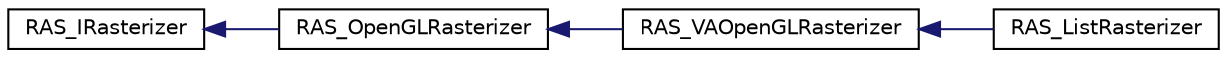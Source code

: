 digraph G
{
  edge [fontname="Helvetica",fontsize="10",labelfontname="Helvetica",labelfontsize="10"];
  node [fontname="Helvetica",fontsize="10",shape=record];
  rankdir=LR;
  Node1 [label="RAS_IRasterizer",height=0.2,width=0.4,color="black", fillcolor="white", style="filled",URL="$d3/d64/classRAS__IRasterizer.html"];
  Node1 -> Node2 [dir=back,color="midnightblue",fontsize="10",style="solid",fontname="Helvetica"];
  Node2 [label="RAS_OpenGLRasterizer",height=0.2,width=0.4,color="black", fillcolor="white", style="filled",URL="$dd/d38/classRAS__OpenGLRasterizer.html"];
  Node2 -> Node3 [dir=back,color="midnightblue",fontsize="10",style="solid",fontname="Helvetica"];
  Node3 [label="RAS_VAOpenGLRasterizer",height=0.2,width=0.4,color="black", fillcolor="white", style="filled",URL="$d9/dd2/classRAS__VAOpenGLRasterizer.html"];
  Node3 -> Node4 [dir=back,color="midnightblue",fontsize="10",style="solid",fontname="Helvetica"];
  Node4 [label="RAS_ListRasterizer",height=0.2,width=0.4,color="black", fillcolor="white", style="filled",URL="$d1/dcc/classRAS__ListRasterizer.html"];
}
